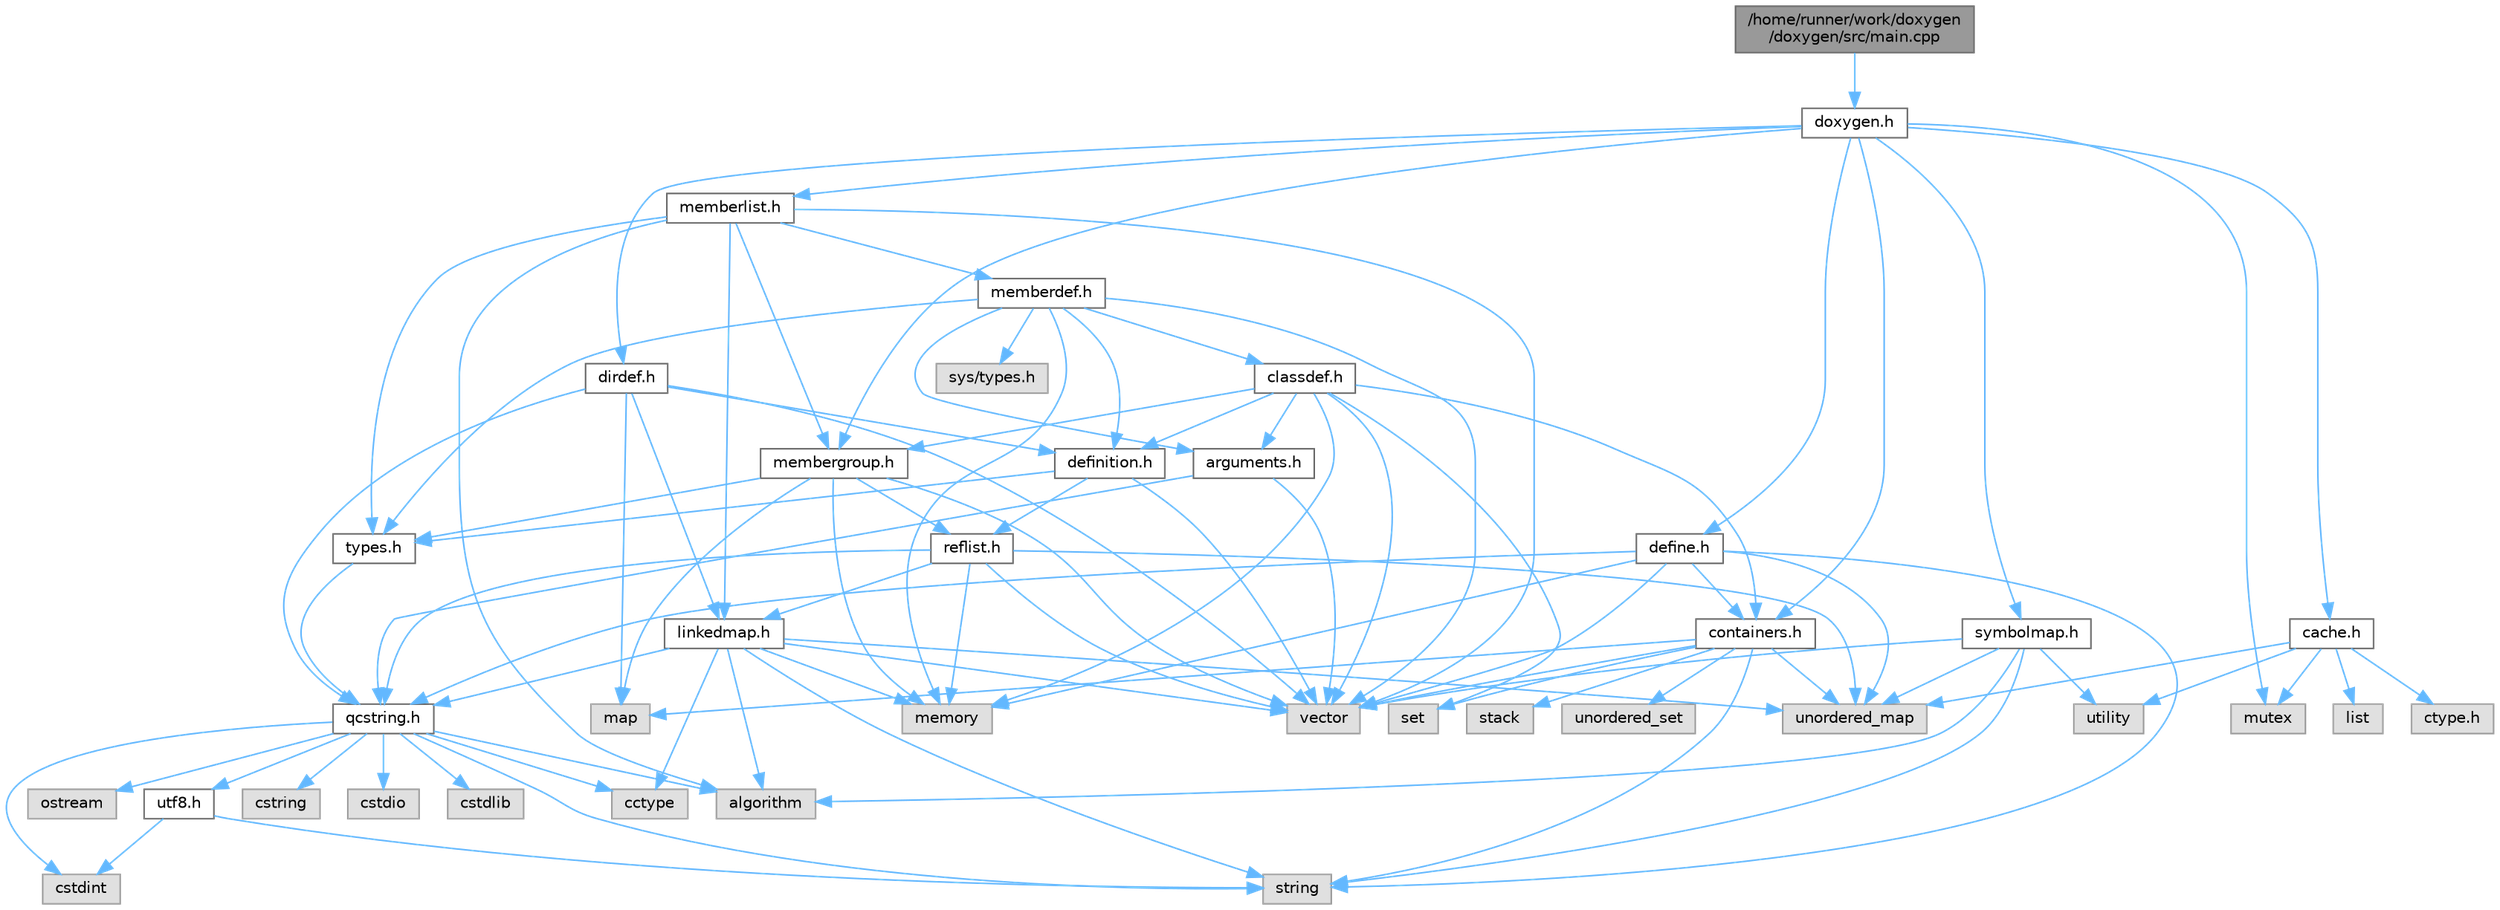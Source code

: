digraph "/home/runner/work/doxygen/doxygen/src/main.cpp"
{
 // INTERACTIVE_SVG=YES
 // LATEX_PDF_SIZE
  bgcolor="transparent";
  edge [fontname=Helvetica,fontsize=10,labelfontname=Helvetica,labelfontsize=10];
  node [fontname=Helvetica,fontsize=10,shape=box,height=0.2,width=0.4];
  Node1 [id="Node000001",label="/home/runner/work/doxygen\l/doxygen/src/main.cpp",height=0.2,width=0.4,color="gray40", fillcolor="grey60", style="filled", fontcolor="black",tooltip="main entry point for doxygen"];
  Node1 -> Node2 [id="edge1_Node000001_Node000002",color="steelblue1",style="solid"];
  Node2 [id="Node000002",label="doxygen.h",height=0.2,width=0.4,color="grey40", fillcolor="white", style="filled",URL="$d1/da1/doxygen_8h.html",tooltip=" "];
  Node2 -> Node3 [id="edge2_Node000002_Node000003",color="steelblue1",style="solid"];
  Node3 [id="Node000003",label="mutex",height=0.2,width=0.4,color="grey60", fillcolor="#E0E0E0", style="filled"];
  Node2 -> Node4 [id="edge3_Node000002_Node000004",color="steelblue1",style="solid"];
  Node4 [id="Node000004",label="containers.h",height=0.2,width=0.4,color="grey40", fillcolor="white", style="filled",URL="$d5/d75/containers_8h.html",tooltip=" "];
  Node4 -> Node5 [id="edge4_Node000004_Node000005",color="steelblue1",style="solid"];
  Node5 [id="Node000005",label="vector",height=0.2,width=0.4,color="grey60", fillcolor="#E0E0E0", style="filled"];
  Node4 -> Node6 [id="edge5_Node000004_Node000006",color="steelblue1",style="solid"];
  Node6 [id="Node000006",label="string",height=0.2,width=0.4,color="grey60", fillcolor="#E0E0E0", style="filled"];
  Node4 -> Node7 [id="edge6_Node000004_Node000007",color="steelblue1",style="solid"];
  Node7 [id="Node000007",label="set",height=0.2,width=0.4,color="grey60", fillcolor="#E0E0E0", style="filled"];
  Node4 -> Node8 [id="edge7_Node000004_Node000008",color="steelblue1",style="solid"];
  Node8 [id="Node000008",label="map",height=0.2,width=0.4,color="grey60", fillcolor="#E0E0E0", style="filled"];
  Node4 -> Node9 [id="edge8_Node000004_Node000009",color="steelblue1",style="solid"];
  Node9 [id="Node000009",label="unordered_set",height=0.2,width=0.4,color="grey60", fillcolor="#E0E0E0", style="filled"];
  Node4 -> Node10 [id="edge9_Node000004_Node000010",color="steelblue1",style="solid"];
  Node10 [id="Node000010",label="unordered_map",height=0.2,width=0.4,color="grey60", fillcolor="#E0E0E0", style="filled"];
  Node4 -> Node11 [id="edge10_Node000004_Node000011",color="steelblue1",style="solid"];
  Node11 [id="Node000011",label="stack",height=0.2,width=0.4,color="grey60", fillcolor="#E0E0E0", style="filled"];
  Node2 -> Node12 [id="edge11_Node000002_Node000012",color="steelblue1",style="solid"];
  Node12 [id="Node000012",label="membergroup.h",height=0.2,width=0.4,color="grey40", fillcolor="white", style="filled",URL="$d9/d11/membergroup_8h.html",tooltip=" "];
  Node12 -> Node5 [id="edge12_Node000012_Node000005",color="steelblue1",style="solid"];
  Node12 -> Node8 [id="edge13_Node000012_Node000008",color="steelblue1",style="solid"];
  Node12 -> Node13 [id="edge14_Node000012_Node000013",color="steelblue1",style="solid"];
  Node13 [id="Node000013",label="memory",height=0.2,width=0.4,color="grey60", fillcolor="#E0E0E0", style="filled"];
  Node12 -> Node14 [id="edge15_Node000012_Node000014",color="steelblue1",style="solid"];
  Node14 [id="Node000014",label="types.h",height=0.2,width=0.4,color="grey40", fillcolor="white", style="filled",URL="$d9/d49/types_8h.html",tooltip="This file contains a number of basic enums and types."];
  Node14 -> Node15 [id="edge16_Node000014_Node000015",color="steelblue1",style="solid"];
  Node15 [id="Node000015",label="qcstring.h",height=0.2,width=0.4,color="grey40", fillcolor="white", style="filled",URL="$d7/d5c/qcstring_8h.html",tooltip=" "];
  Node15 -> Node6 [id="edge17_Node000015_Node000006",color="steelblue1",style="solid"];
  Node15 -> Node16 [id="edge18_Node000015_Node000016",color="steelblue1",style="solid"];
  Node16 [id="Node000016",label="algorithm",height=0.2,width=0.4,color="grey60", fillcolor="#E0E0E0", style="filled"];
  Node15 -> Node17 [id="edge19_Node000015_Node000017",color="steelblue1",style="solid"];
  Node17 [id="Node000017",label="cctype",height=0.2,width=0.4,color="grey60", fillcolor="#E0E0E0", style="filled"];
  Node15 -> Node18 [id="edge20_Node000015_Node000018",color="steelblue1",style="solid"];
  Node18 [id="Node000018",label="cstring",height=0.2,width=0.4,color="grey60", fillcolor="#E0E0E0", style="filled"];
  Node15 -> Node19 [id="edge21_Node000015_Node000019",color="steelblue1",style="solid"];
  Node19 [id="Node000019",label="cstdio",height=0.2,width=0.4,color="grey60", fillcolor="#E0E0E0", style="filled"];
  Node15 -> Node20 [id="edge22_Node000015_Node000020",color="steelblue1",style="solid"];
  Node20 [id="Node000020",label="cstdlib",height=0.2,width=0.4,color="grey60", fillcolor="#E0E0E0", style="filled"];
  Node15 -> Node21 [id="edge23_Node000015_Node000021",color="steelblue1",style="solid"];
  Node21 [id="Node000021",label="cstdint",height=0.2,width=0.4,color="grey60", fillcolor="#E0E0E0", style="filled"];
  Node15 -> Node22 [id="edge24_Node000015_Node000022",color="steelblue1",style="solid"];
  Node22 [id="Node000022",label="ostream",height=0.2,width=0.4,color="grey60", fillcolor="#E0E0E0", style="filled"];
  Node15 -> Node23 [id="edge25_Node000015_Node000023",color="steelblue1",style="solid"];
  Node23 [id="Node000023",label="utf8.h",height=0.2,width=0.4,color="grey40", fillcolor="white", style="filled",URL="$db/d7c/utf8_8h.html",tooltip="Various UTF8 related helper functions."];
  Node23 -> Node21 [id="edge26_Node000023_Node000021",color="steelblue1",style="solid"];
  Node23 -> Node6 [id="edge27_Node000023_Node000006",color="steelblue1",style="solid"];
  Node12 -> Node24 [id="edge28_Node000012_Node000024",color="steelblue1",style="solid"];
  Node24 [id="Node000024",label="reflist.h",height=0.2,width=0.4,color="grey40", fillcolor="white", style="filled",URL="$d1/d02/reflist_8h.html",tooltip=" "];
  Node24 -> Node5 [id="edge29_Node000024_Node000005",color="steelblue1",style="solid"];
  Node24 -> Node10 [id="edge30_Node000024_Node000010",color="steelblue1",style="solid"];
  Node24 -> Node13 [id="edge31_Node000024_Node000013",color="steelblue1",style="solid"];
  Node24 -> Node15 [id="edge32_Node000024_Node000015",color="steelblue1",style="solid"];
  Node24 -> Node25 [id="edge33_Node000024_Node000025",color="steelblue1",style="solid"];
  Node25 [id="Node000025",label="linkedmap.h",height=0.2,width=0.4,color="grey40", fillcolor="white", style="filled",URL="$da/de1/linkedmap_8h.html",tooltip=" "];
  Node25 -> Node10 [id="edge34_Node000025_Node000010",color="steelblue1",style="solid"];
  Node25 -> Node5 [id="edge35_Node000025_Node000005",color="steelblue1",style="solid"];
  Node25 -> Node13 [id="edge36_Node000025_Node000013",color="steelblue1",style="solid"];
  Node25 -> Node6 [id="edge37_Node000025_Node000006",color="steelblue1",style="solid"];
  Node25 -> Node16 [id="edge38_Node000025_Node000016",color="steelblue1",style="solid"];
  Node25 -> Node17 [id="edge39_Node000025_Node000017",color="steelblue1",style="solid"];
  Node25 -> Node15 [id="edge40_Node000025_Node000015",color="steelblue1",style="solid"];
  Node2 -> Node26 [id="edge41_Node000002_Node000026",color="steelblue1",style="solid"];
  Node26 [id="Node000026",label="dirdef.h",height=0.2,width=0.4,color="grey40", fillcolor="white", style="filled",URL="$d6/d15/dirdef_8h.html",tooltip=" "];
  Node26 -> Node5 [id="edge42_Node000026_Node000005",color="steelblue1",style="solid"];
  Node26 -> Node8 [id="edge43_Node000026_Node000008",color="steelblue1",style="solid"];
  Node26 -> Node15 [id="edge44_Node000026_Node000015",color="steelblue1",style="solid"];
  Node26 -> Node25 [id="edge45_Node000026_Node000025",color="steelblue1",style="solid"];
  Node26 -> Node27 [id="edge46_Node000026_Node000027",color="steelblue1",style="solid"];
  Node27 [id="Node000027",label="definition.h",height=0.2,width=0.4,color="grey40", fillcolor="white", style="filled",URL="$df/da1/definition_8h.html",tooltip=" "];
  Node27 -> Node5 [id="edge47_Node000027_Node000005",color="steelblue1",style="solid"];
  Node27 -> Node14 [id="edge48_Node000027_Node000014",color="steelblue1",style="solid"];
  Node27 -> Node24 [id="edge49_Node000027_Node000024",color="steelblue1",style="solid"];
  Node2 -> Node28 [id="edge50_Node000002_Node000028",color="steelblue1",style="solid"];
  Node28 [id="Node000028",label="memberlist.h",height=0.2,width=0.4,color="grey40", fillcolor="white", style="filled",URL="$dd/d78/memberlist_8h.html",tooltip=" "];
  Node28 -> Node5 [id="edge51_Node000028_Node000005",color="steelblue1",style="solid"];
  Node28 -> Node16 [id="edge52_Node000028_Node000016",color="steelblue1",style="solid"];
  Node28 -> Node29 [id="edge53_Node000028_Node000029",color="steelblue1",style="solid"];
  Node29 [id="Node000029",label="memberdef.h",height=0.2,width=0.4,color="grey40", fillcolor="white", style="filled",URL="$d4/d46/memberdef_8h.html",tooltip=" "];
  Node29 -> Node5 [id="edge54_Node000029_Node000005",color="steelblue1",style="solid"];
  Node29 -> Node13 [id="edge55_Node000029_Node000013",color="steelblue1",style="solid"];
  Node29 -> Node30 [id="edge56_Node000029_Node000030",color="steelblue1",style="solid"];
  Node30 [id="Node000030",label="sys/types.h",height=0.2,width=0.4,color="grey60", fillcolor="#E0E0E0", style="filled"];
  Node29 -> Node14 [id="edge57_Node000029_Node000014",color="steelblue1",style="solid"];
  Node29 -> Node27 [id="edge58_Node000029_Node000027",color="steelblue1",style="solid"];
  Node29 -> Node31 [id="edge59_Node000029_Node000031",color="steelblue1",style="solid"];
  Node31 [id="Node000031",label="arguments.h",height=0.2,width=0.4,color="grey40", fillcolor="white", style="filled",URL="$df/d9b/arguments_8h.html",tooltip=" "];
  Node31 -> Node5 [id="edge60_Node000031_Node000005",color="steelblue1",style="solid"];
  Node31 -> Node15 [id="edge61_Node000031_Node000015",color="steelblue1",style="solid"];
  Node29 -> Node32 [id="edge62_Node000029_Node000032",color="steelblue1",style="solid"];
  Node32 [id="Node000032",label="classdef.h",height=0.2,width=0.4,color="grey40", fillcolor="white", style="filled",URL="$d1/da6/classdef_8h.html",tooltip=" "];
  Node32 -> Node13 [id="edge63_Node000032_Node000013",color="steelblue1",style="solid"];
  Node32 -> Node5 [id="edge64_Node000032_Node000005",color="steelblue1",style="solid"];
  Node32 -> Node7 [id="edge65_Node000032_Node000007",color="steelblue1",style="solid"];
  Node32 -> Node4 [id="edge66_Node000032_Node000004",color="steelblue1",style="solid"];
  Node32 -> Node27 [id="edge67_Node000032_Node000027",color="steelblue1",style="solid"];
  Node32 -> Node31 [id="edge68_Node000032_Node000031",color="steelblue1",style="solid"];
  Node32 -> Node12 [id="edge69_Node000032_Node000012",color="steelblue1",style="solid"];
  Node28 -> Node25 [id="edge70_Node000028_Node000025",color="steelblue1",style="solid"];
  Node28 -> Node14 [id="edge71_Node000028_Node000014",color="steelblue1",style="solid"];
  Node28 -> Node12 [id="edge72_Node000028_Node000012",color="steelblue1",style="solid"];
  Node2 -> Node33 [id="edge73_Node000002_Node000033",color="steelblue1",style="solid"];
  Node33 [id="Node000033",label="define.h",height=0.2,width=0.4,color="grey40", fillcolor="white", style="filled",URL="$df/d67/define_8h.html",tooltip=" "];
  Node33 -> Node5 [id="edge74_Node000033_Node000005",color="steelblue1",style="solid"];
  Node33 -> Node13 [id="edge75_Node000033_Node000013",color="steelblue1",style="solid"];
  Node33 -> Node6 [id="edge76_Node000033_Node000006",color="steelblue1",style="solid"];
  Node33 -> Node10 [id="edge77_Node000033_Node000010",color="steelblue1",style="solid"];
  Node33 -> Node15 [id="edge78_Node000033_Node000015",color="steelblue1",style="solid"];
  Node33 -> Node4 [id="edge79_Node000033_Node000004",color="steelblue1",style="solid"];
  Node2 -> Node34 [id="edge80_Node000002_Node000034",color="steelblue1",style="solid"];
  Node34 [id="Node000034",label="cache.h",height=0.2,width=0.4,color="grey40", fillcolor="white", style="filled",URL="$d3/d26/cache_8h.html",tooltip=" "];
  Node34 -> Node35 [id="edge81_Node000034_Node000035",color="steelblue1",style="solid"];
  Node35 [id="Node000035",label="list",height=0.2,width=0.4,color="grey60", fillcolor="#E0E0E0", style="filled"];
  Node34 -> Node10 [id="edge82_Node000034_Node000010",color="steelblue1",style="solid"];
  Node34 -> Node3 [id="edge83_Node000034_Node000003",color="steelblue1",style="solid"];
  Node34 -> Node36 [id="edge84_Node000034_Node000036",color="steelblue1",style="solid"];
  Node36 [id="Node000036",label="utility",height=0.2,width=0.4,color="grey60", fillcolor="#E0E0E0", style="filled"];
  Node34 -> Node37 [id="edge85_Node000034_Node000037",color="steelblue1",style="solid"];
  Node37 [id="Node000037",label="ctype.h",height=0.2,width=0.4,color="grey60", fillcolor="#E0E0E0", style="filled"];
  Node2 -> Node38 [id="edge86_Node000002_Node000038",color="steelblue1",style="solid"];
  Node38 [id="Node000038",label="symbolmap.h",height=0.2,width=0.4,color="grey40", fillcolor="white", style="filled",URL="$d7/ddd/symbolmap_8h.html",tooltip=" "];
  Node38 -> Node16 [id="edge87_Node000038_Node000016",color="steelblue1",style="solid"];
  Node38 -> Node10 [id="edge88_Node000038_Node000010",color="steelblue1",style="solid"];
  Node38 -> Node5 [id="edge89_Node000038_Node000005",color="steelblue1",style="solid"];
  Node38 -> Node6 [id="edge90_Node000038_Node000006",color="steelblue1",style="solid"];
  Node38 -> Node36 [id="edge91_Node000038_Node000036",color="steelblue1",style="solid"];
}
